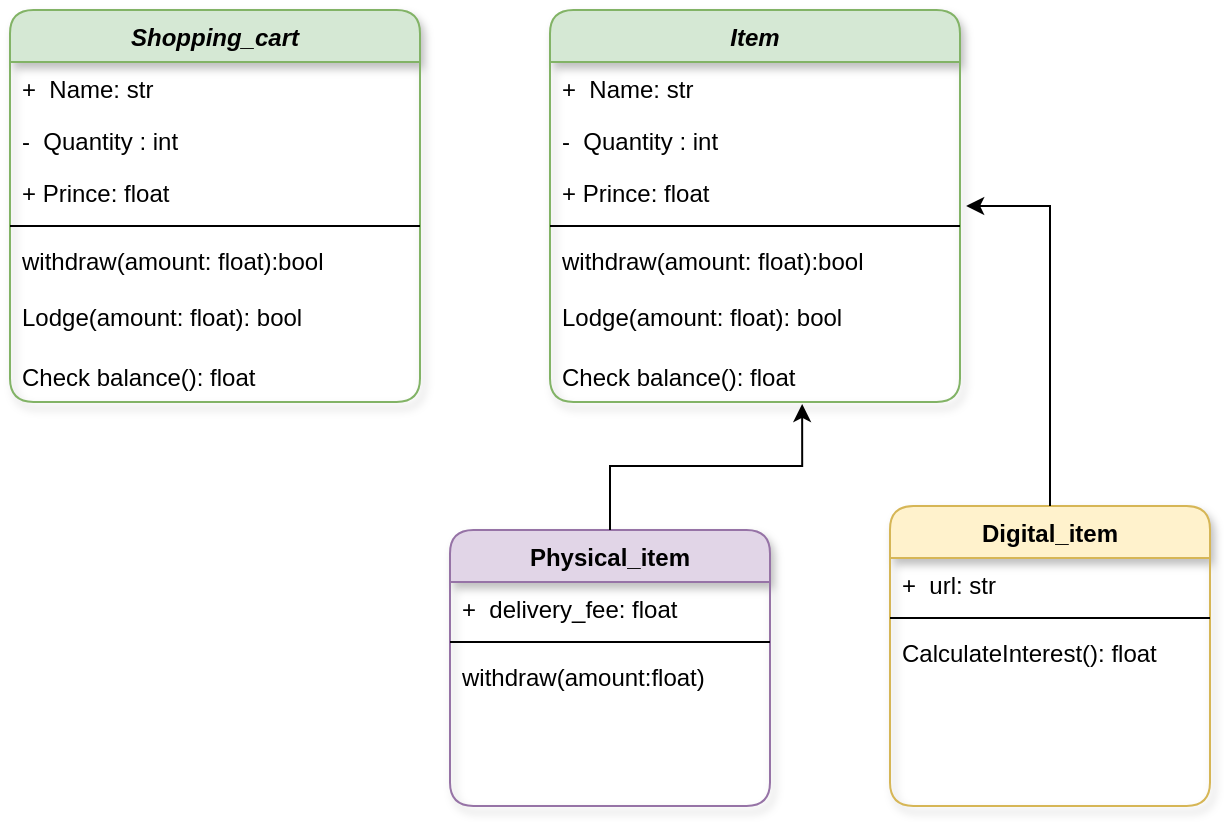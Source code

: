 <mxfile version="26.1.0">
  <diagram id="C5RBs43oDa-KdzZeNtuy" name="Page-1">
    <mxGraphModel dx="1674" dy="772" grid="1" gridSize="10" guides="1" tooltips="1" connect="1" arrows="1" fold="1" page="1" pageScale="1" pageWidth="827" pageHeight="1169" math="0" shadow="0">
      <root>
        <mxCell id="WIyWlLk6GJQsqaUBKTNV-0" />
        <mxCell id="WIyWlLk6GJQsqaUBKTNV-1" parent="WIyWlLk6GJQsqaUBKTNV-0" />
        <mxCell id="cWEf27bt0UJbqLAKhBIm-0" value="Item" style="swimlane;fontStyle=3;align=center;verticalAlign=top;childLayout=stackLayout;horizontal=1;startSize=26;horizontalStack=0;resizeParent=1;resizeLast=0;collapsible=1;marginBottom=0;rounded=1;shadow=1;strokeWidth=1;fillColor=#d5e8d4;strokeColor=#82b366;glass=0;" vertex="1" parent="WIyWlLk6GJQsqaUBKTNV-1">
          <mxGeometry x="430" y="40" width="205" height="196" as="geometry">
            <mxRectangle x="230" y="140" width="160" height="26" as="alternateBounds" />
          </mxGeometry>
        </mxCell>
        <mxCell id="cWEf27bt0UJbqLAKhBIm-1" value="+  Name: str" style="text;align=left;verticalAlign=top;spacingLeft=4;spacingRight=4;overflow=hidden;rotatable=0;points=[[0,0.5],[1,0.5]];portConstraint=eastwest;" vertex="1" parent="cWEf27bt0UJbqLAKhBIm-0">
          <mxGeometry y="26" width="205" height="26" as="geometry" />
        </mxCell>
        <mxCell id="cWEf27bt0UJbqLAKhBIm-2" value="-  Quantity : int" style="text;align=left;verticalAlign=top;spacingLeft=4;spacingRight=4;overflow=hidden;rotatable=0;points=[[0,0.5],[1,0.5]];portConstraint=eastwest;rounded=0;shadow=0;html=0;" vertex="1" parent="cWEf27bt0UJbqLAKhBIm-0">
          <mxGeometry y="52" width="205" height="26" as="geometry" />
        </mxCell>
        <mxCell id="cWEf27bt0UJbqLAKhBIm-3" value="+ Prince: float" style="text;align=left;verticalAlign=top;spacingLeft=4;spacingRight=4;overflow=hidden;rotatable=0;points=[[0,0.5],[1,0.5]];portConstraint=eastwest;rounded=0;shadow=0;html=0;" vertex="1" parent="cWEf27bt0UJbqLAKhBIm-0">
          <mxGeometry y="78" width="205" height="26" as="geometry" />
        </mxCell>
        <mxCell id="cWEf27bt0UJbqLAKhBIm-4" value="" style="line;html=1;strokeWidth=1;align=left;verticalAlign=middle;spacingTop=-1;spacingLeft=3;spacingRight=3;rotatable=0;labelPosition=right;points=[];portConstraint=eastwest;" vertex="1" parent="cWEf27bt0UJbqLAKhBIm-0">
          <mxGeometry y="104" width="205" height="8" as="geometry" />
        </mxCell>
        <mxCell id="cWEf27bt0UJbqLAKhBIm-5" value="withdraw(amount: float):bool" style="text;align=left;verticalAlign=top;spacingLeft=4;spacingRight=4;overflow=hidden;rotatable=0;points=[[0,0.5],[1,0.5]];portConstraint=eastwest;" vertex="1" parent="cWEf27bt0UJbqLAKhBIm-0">
          <mxGeometry y="112" width="205" height="28" as="geometry" />
        </mxCell>
        <mxCell id="cWEf27bt0UJbqLAKhBIm-6" value="Lodge(amount: float): bool" style="text;align=left;verticalAlign=top;spacingLeft=4;spacingRight=4;overflow=hidden;rotatable=0;points=[[0,0.5],[1,0.5]];portConstraint=eastwest;" vertex="1" parent="cWEf27bt0UJbqLAKhBIm-0">
          <mxGeometry y="140" width="205" height="30" as="geometry" />
        </mxCell>
        <mxCell id="cWEf27bt0UJbqLAKhBIm-7" value="Check balance(): float" style="text;align=left;verticalAlign=top;spacingLeft=4;spacingRight=4;overflow=hidden;rotatable=0;points=[[0,0.5],[1,0.5]];portConstraint=eastwest;" vertex="1" parent="cWEf27bt0UJbqLAKhBIm-0">
          <mxGeometry y="170" width="205" height="26" as="geometry" />
        </mxCell>
        <mxCell id="cWEf27bt0UJbqLAKhBIm-10" value="Physical_item" style="swimlane;fontStyle=1;align=center;verticalAlign=top;childLayout=stackLayout;horizontal=1;startSize=26;horizontalStack=0;resizeParent=1;resizeLast=0;collapsible=1;marginBottom=0;rounded=1;shadow=1;strokeWidth=1;fillColor=#e1d5e7;strokeColor=#9673a6;" vertex="1" parent="WIyWlLk6GJQsqaUBKTNV-1">
          <mxGeometry x="380" y="300" width="160" height="138" as="geometry">
            <mxRectangle x="130" y="380" width="160" height="26" as="alternateBounds" />
          </mxGeometry>
        </mxCell>
        <mxCell id="cWEf27bt0UJbqLAKhBIm-11" value="+  delivery_fee: float" style="text;align=left;verticalAlign=top;spacingLeft=4;spacingRight=4;overflow=hidden;rotatable=0;points=[[0,0.5],[1,0.5]];portConstraint=eastwest;" vertex="1" parent="cWEf27bt0UJbqLAKhBIm-10">
          <mxGeometry y="26" width="160" height="26" as="geometry" />
        </mxCell>
        <mxCell id="cWEf27bt0UJbqLAKhBIm-12" value="" style="line;html=1;strokeWidth=1;align=left;verticalAlign=middle;spacingTop=-1;spacingLeft=3;spacingRight=3;rotatable=0;labelPosition=right;points=[];portConstraint=eastwest;" vertex="1" parent="cWEf27bt0UJbqLAKhBIm-10">
          <mxGeometry y="52" width="160" height="8" as="geometry" />
        </mxCell>
        <mxCell id="cWEf27bt0UJbqLAKhBIm-13" value="withdraw(amount:float)" style="text;align=left;verticalAlign=top;spacingLeft=4;spacingRight=4;overflow=hidden;rotatable=0;points=[[0,0.5],[1,0.5]];portConstraint=eastwest;" vertex="1" parent="cWEf27bt0UJbqLAKhBIm-10">
          <mxGeometry y="60" width="160" height="26" as="geometry" />
        </mxCell>
        <mxCell id="cWEf27bt0UJbqLAKhBIm-16" value="Digital_item" style="swimlane;fontStyle=1;align=center;verticalAlign=top;childLayout=stackLayout;horizontal=1;startSize=26;horizontalStack=0;resizeParent=1;resizeLast=0;collapsible=1;marginBottom=0;rounded=1;shadow=1;strokeWidth=1;fillColor=#fff2cc;strokeColor=#d6b656;" vertex="1" parent="WIyWlLk6GJQsqaUBKTNV-1">
          <mxGeometry x="600" y="288" width="160" height="150" as="geometry">
            <mxRectangle x="550" y="140" width="160" height="26" as="alternateBounds" />
          </mxGeometry>
        </mxCell>
        <mxCell id="cWEf27bt0UJbqLAKhBIm-17" value="+  url: str" style="text;align=left;verticalAlign=top;spacingLeft=4;spacingRight=4;overflow=hidden;rotatable=0;points=[[0,0.5],[1,0.5]];portConstraint=eastwest;" vertex="1" parent="cWEf27bt0UJbqLAKhBIm-16">
          <mxGeometry y="26" width="160" height="26" as="geometry" />
        </mxCell>
        <mxCell id="cWEf27bt0UJbqLAKhBIm-18" value="" style="line;html=1;strokeWidth=1;align=left;verticalAlign=middle;spacingTop=-1;spacingLeft=3;spacingRight=3;rotatable=0;labelPosition=right;points=[];portConstraint=eastwest;" vertex="1" parent="cWEf27bt0UJbqLAKhBIm-16">
          <mxGeometry y="52" width="160" height="8" as="geometry" />
        </mxCell>
        <mxCell id="cWEf27bt0UJbqLAKhBIm-19" value="CalculateInterest(): float" style="text;align=left;verticalAlign=top;spacingLeft=4;spacingRight=4;overflow=hidden;rotatable=0;points=[[0,0.5],[1,0.5]];portConstraint=eastwest;" vertex="1" parent="cWEf27bt0UJbqLAKhBIm-16">
          <mxGeometry y="60" width="160" height="26" as="geometry" />
        </mxCell>
        <mxCell id="cWEf27bt0UJbqLAKhBIm-20" value="Shopping_cart" style="swimlane;fontStyle=3;align=center;verticalAlign=top;childLayout=stackLayout;horizontal=1;startSize=26;horizontalStack=0;resizeParent=1;resizeLast=0;collapsible=1;marginBottom=0;rounded=1;shadow=1;strokeWidth=1;fillColor=#d5e8d4;strokeColor=#82b366;glass=0;" vertex="1" parent="WIyWlLk6GJQsqaUBKTNV-1">
          <mxGeometry x="160" y="40" width="205" height="196" as="geometry">
            <mxRectangle x="230" y="140" width="160" height="26" as="alternateBounds" />
          </mxGeometry>
        </mxCell>
        <mxCell id="cWEf27bt0UJbqLAKhBIm-21" value="+  Name: str" style="text;align=left;verticalAlign=top;spacingLeft=4;spacingRight=4;overflow=hidden;rotatable=0;points=[[0,0.5],[1,0.5]];portConstraint=eastwest;" vertex="1" parent="cWEf27bt0UJbqLAKhBIm-20">
          <mxGeometry y="26" width="205" height="26" as="geometry" />
        </mxCell>
        <mxCell id="cWEf27bt0UJbqLAKhBIm-22" value="-  Quantity : int" style="text;align=left;verticalAlign=top;spacingLeft=4;spacingRight=4;overflow=hidden;rotatable=0;points=[[0,0.5],[1,0.5]];portConstraint=eastwest;rounded=0;shadow=0;html=0;" vertex="1" parent="cWEf27bt0UJbqLAKhBIm-20">
          <mxGeometry y="52" width="205" height="26" as="geometry" />
        </mxCell>
        <mxCell id="cWEf27bt0UJbqLAKhBIm-23" value="+ Prince: float" style="text;align=left;verticalAlign=top;spacingLeft=4;spacingRight=4;overflow=hidden;rotatable=0;points=[[0,0.5],[1,0.5]];portConstraint=eastwest;rounded=0;shadow=0;html=0;" vertex="1" parent="cWEf27bt0UJbqLAKhBIm-20">
          <mxGeometry y="78" width="205" height="26" as="geometry" />
        </mxCell>
        <mxCell id="cWEf27bt0UJbqLAKhBIm-24" value="" style="line;html=1;strokeWidth=1;align=left;verticalAlign=middle;spacingTop=-1;spacingLeft=3;spacingRight=3;rotatable=0;labelPosition=right;points=[];portConstraint=eastwest;" vertex="1" parent="cWEf27bt0UJbqLAKhBIm-20">
          <mxGeometry y="104" width="205" height="8" as="geometry" />
        </mxCell>
        <mxCell id="cWEf27bt0UJbqLAKhBIm-25" value="withdraw(amount: float):bool" style="text;align=left;verticalAlign=top;spacingLeft=4;spacingRight=4;overflow=hidden;rotatable=0;points=[[0,0.5],[1,0.5]];portConstraint=eastwest;" vertex="1" parent="cWEf27bt0UJbqLAKhBIm-20">
          <mxGeometry y="112" width="205" height="28" as="geometry" />
        </mxCell>
        <mxCell id="cWEf27bt0UJbqLAKhBIm-26" value="Lodge(amount: float): bool" style="text;align=left;verticalAlign=top;spacingLeft=4;spacingRight=4;overflow=hidden;rotatable=0;points=[[0,0.5],[1,0.5]];portConstraint=eastwest;" vertex="1" parent="cWEf27bt0UJbqLAKhBIm-20">
          <mxGeometry y="140" width="205" height="30" as="geometry" />
        </mxCell>
        <mxCell id="cWEf27bt0UJbqLAKhBIm-27" value="Check balance(): float" style="text;align=left;verticalAlign=top;spacingLeft=4;spacingRight=4;overflow=hidden;rotatable=0;points=[[0,0.5],[1,0.5]];portConstraint=eastwest;" vertex="1" parent="cWEf27bt0UJbqLAKhBIm-20">
          <mxGeometry y="170" width="205" height="26" as="geometry" />
        </mxCell>
        <mxCell id="cWEf27bt0UJbqLAKhBIm-28" style="edgeStyle=orthogonalEdgeStyle;rounded=0;orthogonalLoop=1;jettySize=auto;html=1;entryX=0.615;entryY=1.038;entryDx=0;entryDy=0;entryPerimeter=0;" edge="1" parent="WIyWlLk6GJQsqaUBKTNV-1" source="cWEf27bt0UJbqLAKhBIm-10" target="cWEf27bt0UJbqLAKhBIm-7">
          <mxGeometry relative="1" as="geometry" />
        </mxCell>
        <mxCell id="cWEf27bt0UJbqLAKhBIm-29" style="edgeStyle=orthogonalEdgeStyle;rounded=0;orthogonalLoop=1;jettySize=auto;html=1;entryX=1.015;entryY=0.769;entryDx=0;entryDy=0;entryPerimeter=0;" edge="1" parent="WIyWlLk6GJQsqaUBKTNV-1" source="cWEf27bt0UJbqLAKhBIm-16" target="cWEf27bt0UJbqLAKhBIm-3">
          <mxGeometry relative="1" as="geometry" />
        </mxCell>
      </root>
    </mxGraphModel>
  </diagram>
</mxfile>
